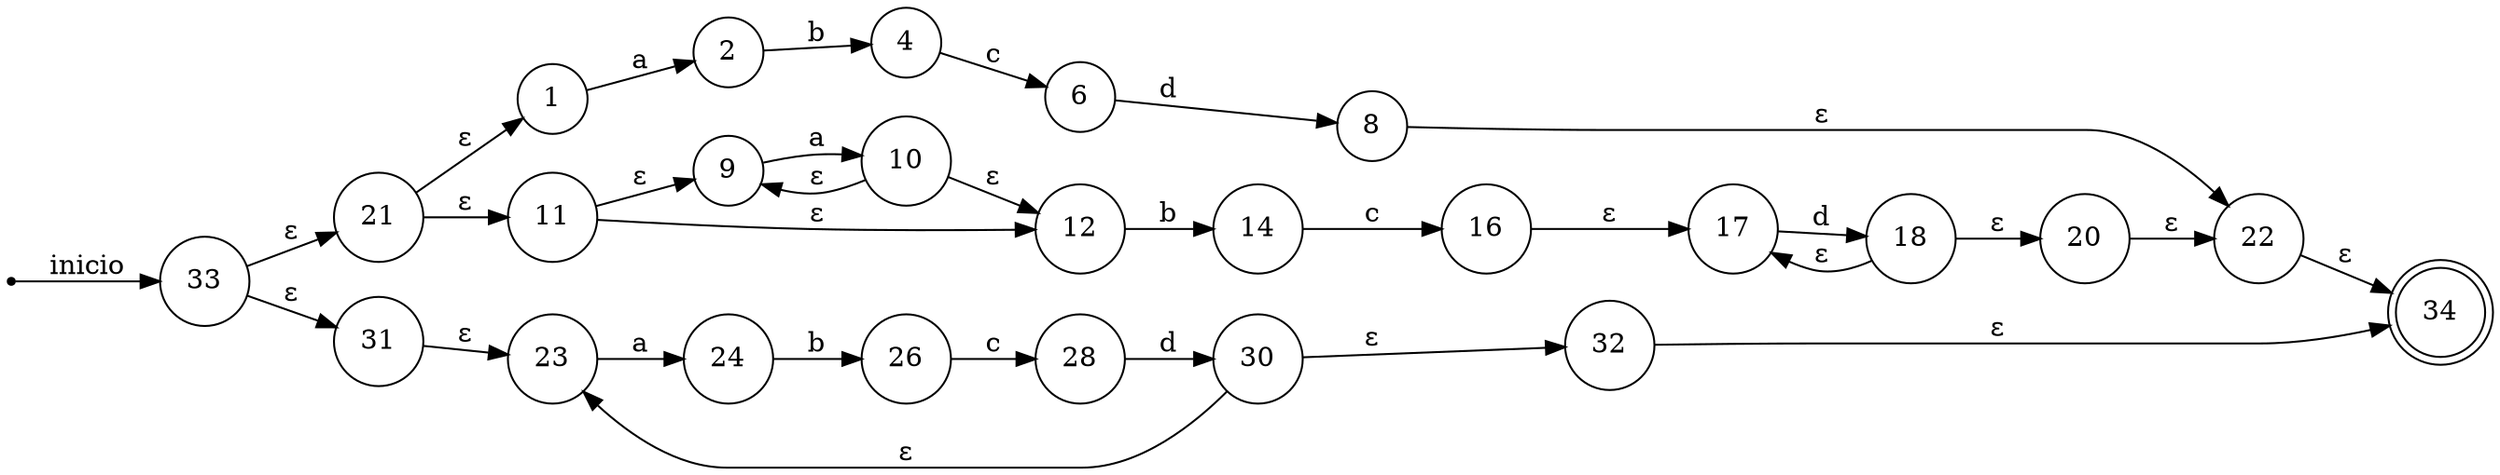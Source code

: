 digraph automata{
inicio[shape=point];
node[shape=circle];
rankdir = LR;
inicio -> 33[label="inicio"];
34[shape=doublecircle];
33 -> 21[label="&epsilon;"];
33 -> 31[label="&epsilon;"];
21 -> 1[label="&epsilon;"];
21 -> 11[label="&epsilon;"];
1 -> 2[label="a"];
2 -> 4[label="b"];
4 -> 6[label="c"];
6 -> 8[label="d"];
8 -> 22[label="&epsilon;"];
22 -> 34[label="&epsilon;"];
11 -> 9[label="&epsilon;"];
11 -> 12[label="&epsilon;"];
9 -> 10[label="a"];
10 -> 12[label="&epsilon;"];
10 -> 9[label="&epsilon;"];
12 -> 14[label="b"];
14 -> 16[label="c"];
16 -> 17[label="&epsilon;"];
17 -> 18[label="d"];
18 -> 20[label="&epsilon;"];
18 -> 17[label="&epsilon;"];
20 -> 22[label="&epsilon;"];
31 -> 23[label="&epsilon;"];
23 -> 24[label="a"];
24 -> 26[label="b"];
26 -> 28[label="c"];
28 -> 30[label="d"];
30 -> 32[label="&epsilon;"];
30 -> 23[label="&epsilon;"];
32 -> 34[label="&epsilon;"];
}